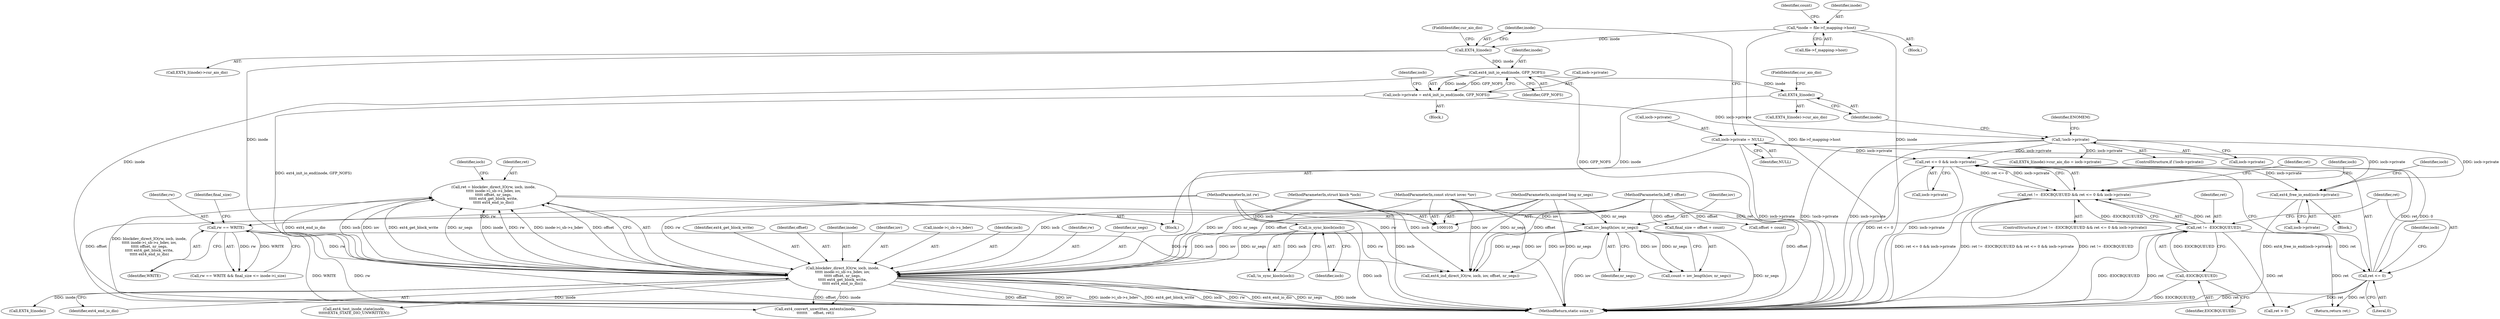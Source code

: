 digraph "0_linux_744692dc059845b2a3022119871846e74d4f6e11_6@pointer" {
"1000221" [label="(Call,ret <= 0 && iocb->private)"];
"1000222" [label="(Call,ret <= 0)"];
"1000217" [label="(Call,ret != -EIOCBQUEUED)"];
"1000189" [label="(Call,ret = blockdev_direct_IO(rw, iocb, inode,\n\t\t\t\t\t inode->i_sb->s_bdev, iov,\n\t\t\t\t\t offset, nr_segs,\n\t\t\t\t\t ext4_get_block_write,\n\t\t\t\t\t ext4_end_io_dio))"];
"1000191" [label="(Call,blockdev_direct_IO(rw, iocb, inode,\n\t\t\t\t\t inode->i_sb->s_bdev, iov,\n\t\t\t\t\t offset, nr_segs,\n\t\t\t\t\t ext4_get_block_write,\n\t\t\t\t\t ext4_end_io_dio))"];
"1000141" [label="(Call,rw == WRITE)"];
"1000106" [label="(MethodParameterIn,int rw)"];
"1000163" [label="(Call,is_sync_kiocb(iocb))"];
"1000107" [label="(MethodParameterIn,struct kiocb *iocb)"];
"1000183" [label="(Call,EXT4_I(inode))"];
"1000170" [label="(Call,ext4_init_io_end(inode, GFP_NOFS))"];
"1000157" [label="(Call,EXT4_I(inode))"];
"1000119" [label="(Call,*inode = file->f_mapping->host)"];
"1000130" [label="(Call,iov_length(iov, nr_segs))"];
"1000108" [label="(MethodParameterIn,const struct iovec *iov)"];
"1000110" [label="(MethodParameterIn,unsigned long nr_segs)"];
"1000109" [label="(MethodParameterIn,loff_t offset)"];
"1000219" [label="(Call,-EIOCBQUEUED)"];
"1000150" [label="(Call,iocb->private = NULL)"];
"1000174" [label="(Call,!iocb->private)"];
"1000166" [label="(Call,iocb->private = ext4_init_io_end(inode, GFP_NOFS))"];
"1000216" [label="(Call,ret != -EIOCBQUEUED && ret <= 0 && iocb->private)"];
"1000229" [label="(Call,ext4_free_io_end(iocb->private))"];
"1000224" [label="(Literal,0)"];
"1000204" [label="(Identifier,ext4_end_io_dio)"];
"1000241" [label="(Call,ret > 0)"];
"1000226" [label="(Identifier,iocb)"];
"1000134" [label="(Call,final_size = offset + count)"];
"1000203" [label="(Identifier,ext4_get_block_write)"];
"1000166" [label="(Call,iocb->private = ext4_init_io_end(inode, GFP_NOFS))"];
"1000129" [label="(Identifier,count)"];
"1000183" [label="(Call,EXT4_I(inode))"];
"1000201" [label="(Identifier,offset)"];
"1000175" [label="(Call,iocb->private)"];
"1000180" [label="(Identifier,ENOMEM)"];
"1000109" [label="(MethodParameterIn,loff_t offset)"];
"1000132" [label="(Identifier,nr_segs)"];
"1000268" [label="(Call,ext4_ind_direct_IO(rw, iocb, iov, offset, nr_segs))"];
"1000225" [label="(Call,iocb->private)"];
"1000172" [label="(Identifier,GFP_NOFS)"];
"1000181" [label="(Call,EXT4_I(inode)->cur_aio_dio = iocb->private)"];
"1000222" [label="(Call,ret <= 0)"];
"1000131" [label="(Identifier,iov)"];
"1000185" [label="(FieldIdentifier,cur_aio_dio)"];
"1000165" [label="(Block,)"];
"1000173" [label="(ControlStructure,if (!iocb->private))"];
"1000194" [label="(Identifier,inode)"];
"1000265" [label="(Return,return ret;)"];
"1000119" [label="(Call,*inode = file->f_mapping->host)"];
"1000230" [label="(Call,iocb->private)"];
"1000159" [label="(FieldIdentifier,cur_aio_dio)"];
"1000191" [label="(Call,blockdev_direct_IO(rw, iocb, inode,\n\t\t\t\t\t inode->i_sb->s_bdev, iov,\n\t\t\t\t\t offset, nr_segs,\n\t\t\t\t\t ext4_get_block_write,\n\t\t\t\t\t ext4_end_io_dio))"];
"1000140" [label="(Call,rw == WRITE && final_size <= inode->i_size)"];
"1000120" [label="(Identifier,inode)"];
"1000162" [label="(Call,!is_sync_kiocb(iocb))"];
"1000217" [label="(Call,ret != -EIOCBQUEUED)"];
"1000157" [label="(Call,EXT4_I(inode))"];
"1000229" [label="(Call,ext4_free_io_end(iocb->private))"];
"1000189" [label="(Call,ret = blockdev_direct_IO(rw, iocb, inode,\n\t\t\t\t\t inode->i_sb->s_bdev, iov,\n\t\t\t\t\t offset, nr_segs,\n\t\t\t\t\t ext4_get_block_write,\n\t\t\t\t\t ext4_end_io_dio))"];
"1000107" [label="(MethodParameterIn,struct kiocb *iocb)"];
"1000235" [label="(Identifier,iocb)"];
"1000242" [label="(Identifier,ret)"];
"1000228" [label="(Block,)"];
"1000154" [label="(Identifier,NULL)"];
"1000216" [label="(Call,ret != -EIOCBQUEUED && ret <= 0 && iocb->private)"];
"1000151" [label="(Call,iocb->private)"];
"1000143" [label="(Identifier,WRITE)"];
"1000190" [label="(Identifier,ret)"];
"1000141" [label="(Call,rw == WRITE)"];
"1000200" [label="(Identifier,iov)"];
"1000184" [label="(Identifier,inode)"];
"1000195" [label="(Call,inode->i_sb->s_bdev)"];
"1000142" [label="(Identifier,rw)"];
"1000110" [label="(MethodParameterIn,unsigned long nr_segs)"];
"1000211" [label="(Call,EXT4_I(inode))"];
"1000108" [label="(MethodParameterIn,const struct iovec *iov)"];
"1000244" [label="(Call,ext4_test_inode_state(inode,\n\t\t\t\t\t\tEXT4_STATE_DIO_UNWRITTEN))"];
"1000176" [label="(Identifier,iocb)"];
"1000170" [label="(Call,ext4_init_io_end(inode, GFP_NOFS))"];
"1000121" [label="(Call,file->f_mapping->host)"];
"1000158" [label="(Identifier,inode)"];
"1000149" [label="(Block,)"];
"1000163" [label="(Call,is_sync_kiocb(iocb))"];
"1000223" [label="(Identifier,ret)"];
"1000193" [label="(Identifier,iocb)"];
"1000207" [label="(Identifier,iocb)"];
"1000192" [label="(Identifier,rw)"];
"1000156" [label="(Call,EXT4_I(inode)->cur_aio_dio)"];
"1000128" [label="(Call,count = iov_length(iov, nr_segs))"];
"1000220" [label="(Identifier,EIOCBQUEUED)"];
"1000150" [label="(Call,iocb->private = NULL)"];
"1000218" [label="(Identifier,ret)"];
"1000164" [label="(Identifier,iocb)"];
"1000174" [label="(Call,!iocb->private)"];
"1000182" [label="(Call,EXT4_I(inode)->cur_aio_dio)"];
"1000251" [label="(Call,ext4_convert_unwritten_extents(inode,\n\t\t\t\t\t\t\t     offset, ret))"];
"1000219" [label="(Call,-EIOCBQUEUED)"];
"1000145" [label="(Identifier,final_size)"];
"1000171" [label="(Identifier,inode)"];
"1000130" [label="(Call,iov_length(iov, nr_segs))"];
"1000106" [label="(MethodParameterIn,int rw)"];
"1000111" [label="(Block,)"];
"1000221" [label="(Call,ret <= 0 && iocb->private)"];
"1000231" [label="(Identifier,iocb)"];
"1000215" [label="(ControlStructure,if (ret != -EIOCBQUEUED && ret <= 0 && iocb->private))"];
"1000202" [label="(Identifier,nr_segs)"];
"1000167" [label="(Call,iocb->private)"];
"1000274" [label="(MethodReturn,static ssize_t)"];
"1000136" [label="(Call,offset + count)"];
"1000221" -> "1000216"  [label="AST: "];
"1000221" -> "1000222"  [label="CFG: "];
"1000221" -> "1000225"  [label="CFG: "];
"1000222" -> "1000221"  [label="AST: "];
"1000225" -> "1000221"  [label="AST: "];
"1000216" -> "1000221"  [label="CFG: "];
"1000221" -> "1000274"  [label="DDG: ret <= 0"];
"1000221" -> "1000274"  [label="DDG: iocb->private"];
"1000221" -> "1000216"  [label="DDG: ret <= 0"];
"1000221" -> "1000216"  [label="DDG: iocb->private"];
"1000222" -> "1000221"  [label="DDG: ret"];
"1000222" -> "1000221"  [label="DDG: 0"];
"1000150" -> "1000221"  [label="DDG: iocb->private"];
"1000174" -> "1000221"  [label="DDG: iocb->private"];
"1000221" -> "1000229"  [label="DDG: iocb->private"];
"1000222" -> "1000224"  [label="CFG: "];
"1000223" -> "1000222"  [label="AST: "];
"1000224" -> "1000222"  [label="AST: "];
"1000226" -> "1000222"  [label="CFG: "];
"1000222" -> "1000274"  [label="DDG: ret"];
"1000217" -> "1000222"  [label="DDG: ret"];
"1000222" -> "1000241"  [label="DDG: ret"];
"1000222" -> "1000265"  [label="DDG: ret"];
"1000217" -> "1000216"  [label="AST: "];
"1000217" -> "1000219"  [label="CFG: "];
"1000218" -> "1000217"  [label="AST: "];
"1000219" -> "1000217"  [label="AST: "];
"1000223" -> "1000217"  [label="CFG: "];
"1000216" -> "1000217"  [label="CFG: "];
"1000217" -> "1000274"  [label="DDG: -EIOCBQUEUED"];
"1000217" -> "1000274"  [label="DDG: ret"];
"1000217" -> "1000216"  [label="DDG: ret"];
"1000217" -> "1000216"  [label="DDG: -EIOCBQUEUED"];
"1000189" -> "1000217"  [label="DDG: ret"];
"1000219" -> "1000217"  [label="DDG: EIOCBQUEUED"];
"1000217" -> "1000241"  [label="DDG: ret"];
"1000217" -> "1000265"  [label="DDG: ret"];
"1000189" -> "1000149"  [label="AST: "];
"1000189" -> "1000191"  [label="CFG: "];
"1000190" -> "1000189"  [label="AST: "];
"1000191" -> "1000189"  [label="AST: "];
"1000207" -> "1000189"  [label="CFG: "];
"1000189" -> "1000274"  [label="DDG: blockdev_direct_IO(rw, iocb, inode,\n\t\t\t\t\t inode->i_sb->s_bdev, iov,\n\t\t\t\t\t offset, nr_segs,\n\t\t\t\t\t ext4_get_block_write,\n\t\t\t\t\t ext4_end_io_dio)"];
"1000191" -> "1000189"  [label="DDG: ext4_end_io_dio"];
"1000191" -> "1000189"  [label="DDG: iov"];
"1000191" -> "1000189"  [label="DDG: ext4_get_block_write"];
"1000191" -> "1000189"  [label="DDG: nr_segs"];
"1000191" -> "1000189"  [label="DDG: iocb"];
"1000191" -> "1000189"  [label="DDG: inode"];
"1000191" -> "1000189"  [label="DDG: offset"];
"1000191" -> "1000189"  [label="DDG: inode->i_sb->s_bdev"];
"1000191" -> "1000189"  [label="DDG: rw"];
"1000191" -> "1000204"  [label="CFG: "];
"1000192" -> "1000191"  [label="AST: "];
"1000193" -> "1000191"  [label="AST: "];
"1000194" -> "1000191"  [label="AST: "];
"1000195" -> "1000191"  [label="AST: "];
"1000200" -> "1000191"  [label="AST: "];
"1000201" -> "1000191"  [label="AST: "];
"1000202" -> "1000191"  [label="AST: "];
"1000203" -> "1000191"  [label="AST: "];
"1000204" -> "1000191"  [label="AST: "];
"1000191" -> "1000274"  [label="DDG: inode"];
"1000191" -> "1000274"  [label="DDG: offset"];
"1000191" -> "1000274"  [label="DDG: iov"];
"1000191" -> "1000274"  [label="DDG: inode->i_sb->s_bdev"];
"1000191" -> "1000274"  [label="DDG: ext4_get_block_write"];
"1000191" -> "1000274"  [label="DDG: iocb"];
"1000191" -> "1000274"  [label="DDG: rw"];
"1000191" -> "1000274"  [label="DDG: ext4_end_io_dio"];
"1000191" -> "1000274"  [label="DDG: nr_segs"];
"1000141" -> "1000191"  [label="DDG: rw"];
"1000106" -> "1000191"  [label="DDG: rw"];
"1000163" -> "1000191"  [label="DDG: iocb"];
"1000107" -> "1000191"  [label="DDG: iocb"];
"1000183" -> "1000191"  [label="DDG: inode"];
"1000157" -> "1000191"  [label="DDG: inode"];
"1000130" -> "1000191"  [label="DDG: iov"];
"1000130" -> "1000191"  [label="DDG: nr_segs"];
"1000108" -> "1000191"  [label="DDG: iov"];
"1000109" -> "1000191"  [label="DDG: offset"];
"1000110" -> "1000191"  [label="DDG: nr_segs"];
"1000191" -> "1000211"  [label="DDG: inode"];
"1000191" -> "1000244"  [label="DDG: inode"];
"1000191" -> "1000251"  [label="DDG: inode"];
"1000191" -> "1000251"  [label="DDG: offset"];
"1000141" -> "1000140"  [label="AST: "];
"1000141" -> "1000143"  [label="CFG: "];
"1000142" -> "1000141"  [label="AST: "];
"1000143" -> "1000141"  [label="AST: "];
"1000145" -> "1000141"  [label="CFG: "];
"1000140" -> "1000141"  [label="CFG: "];
"1000141" -> "1000274"  [label="DDG: rw"];
"1000141" -> "1000274"  [label="DDG: WRITE"];
"1000141" -> "1000140"  [label="DDG: rw"];
"1000141" -> "1000140"  [label="DDG: WRITE"];
"1000106" -> "1000141"  [label="DDG: rw"];
"1000141" -> "1000268"  [label="DDG: rw"];
"1000106" -> "1000105"  [label="AST: "];
"1000106" -> "1000274"  [label="DDG: rw"];
"1000106" -> "1000268"  [label="DDG: rw"];
"1000163" -> "1000162"  [label="AST: "];
"1000163" -> "1000164"  [label="CFG: "];
"1000164" -> "1000163"  [label="AST: "];
"1000162" -> "1000163"  [label="CFG: "];
"1000163" -> "1000274"  [label="DDG: iocb"];
"1000163" -> "1000162"  [label="DDG: iocb"];
"1000107" -> "1000163"  [label="DDG: iocb"];
"1000107" -> "1000105"  [label="AST: "];
"1000107" -> "1000274"  [label="DDG: iocb"];
"1000107" -> "1000268"  [label="DDG: iocb"];
"1000183" -> "1000182"  [label="AST: "];
"1000183" -> "1000184"  [label="CFG: "];
"1000184" -> "1000183"  [label="AST: "];
"1000185" -> "1000183"  [label="CFG: "];
"1000170" -> "1000183"  [label="DDG: inode"];
"1000170" -> "1000166"  [label="AST: "];
"1000170" -> "1000172"  [label="CFG: "];
"1000171" -> "1000170"  [label="AST: "];
"1000172" -> "1000170"  [label="AST: "];
"1000166" -> "1000170"  [label="CFG: "];
"1000170" -> "1000274"  [label="DDG: GFP_NOFS"];
"1000170" -> "1000274"  [label="DDG: inode"];
"1000170" -> "1000166"  [label="DDG: inode"];
"1000170" -> "1000166"  [label="DDG: GFP_NOFS"];
"1000157" -> "1000170"  [label="DDG: inode"];
"1000157" -> "1000156"  [label="AST: "];
"1000157" -> "1000158"  [label="CFG: "];
"1000158" -> "1000157"  [label="AST: "];
"1000159" -> "1000157"  [label="CFG: "];
"1000119" -> "1000157"  [label="DDG: inode"];
"1000119" -> "1000111"  [label="AST: "];
"1000119" -> "1000121"  [label="CFG: "];
"1000120" -> "1000119"  [label="AST: "];
"1000121" -> "1000119"  [label="AST: "];
"1000129" -> "1000119"  [label="CFG: "];
"1000119" -> "1000274"  [label="DDG: file->f_mapping->host"];
"1000119" -> "1000274"  [label="DDG: inode"];
"1000130" -> "1000128"  [label="AST: "];
"1000130" -> "1000132"  [label="CFG: "];
"1000131" -> "1000130"  [label="AST: "];
"1000132" -> "1000130"  [label="AST: "];
"1000128" -> "1000130"  [label="CFG: "];
"1000130" -> "1000274"  [label="DDG: nr_segs"];
"1000130" -> "1000274"  [label="DDG: iov"];
"1000130" -> "1000128"  [label="DDG: iov"];
"1000130" -> "1000128"  [label="DDG: nr_segs"];
"1000108" -> "1000130"  [label="DDG: iov"];
"1000110" -> "1000130"  [label="DDG: nr_segs"];
"1000130" -> "1000268"  [label="DDG: iov"];
"1000130" -> "1000268"  [label="DDG: nr_segs"];
"1000108" -> "1000105"  [label="AST: "];
"1000108" -> "1000274"  [label="DDG: iov"];
"1000108" -> "1000268"  [label="DDG: iov"];
"1000110" -> "1000105"  [label="AST: "];
"1000110" -> "1000274"  [label="DDG: nr_segs"];
"1000110" -> "1000268"  [label="DDG: nr_segs"];
"1000109" -> "1000105"  [label="AST: "];
"1000109" -> "1000274"  [label="DDG: offset"];
"1000109" -> "1000134"  [label="DDG: offset"];
"1000109" -> "1000136"  [label="DDG: offset"];
"1000109" -> "1000251"  [label="DDG: offset"];
"1000109" -> "1000268"  [label="DDG: offset"];
"1000219" -> "1000220"  [label="CFG: "];
"1000220" -> "1000219"  [label="AST: "];
"1000219" -> "1000274"  [label="DDG: EIOCBQUEUED"];
"1000150" -> "1000149"  [label="AST: "];
"1000150" -> "1000154"  [label="CFG: "];
"1000151" -> "1000150"  [label="AST: "];
"1000154" -> "1000150"  [label="AST: "];
"1000158" -> "1000150"  [label="CFG: "];
"1000150" -> "1000274"  [label="DDG: iocb->private"];
"1000150" -> "1000229"  [label="DDG: iocb->private"];
"1000174" -> "1000173"  [label="AST: "];
"1000174" -> "1000175"  [label="CFG: "];
"1000175" -> "1000174"  [label="AST: "];
"1000180" -> "1000174"  [label="CFG: "];
"1000184" -> "1000174"  [label="CFG: "];
"1000174" -> "1000274"  [label="DDG: !iocb->private"];
"1000174" -> "1000274"  [label="DDG: iocb->private"];
"1000166" -> "1000174"  [label="DDG: iocb->private"];
"1000174" -> "1000181"  [label="DDG: iocb->private"];
"1000174" -> "1000229"  [label="DDG: iocb->private"];
"1000166" -> "1000165"  [label="AST: "];
"1000167" -> "1000166"  [label="AST: "];
"1000176" -> "1000166"  [label="CFG: "];
"1000166" -> "1000274"  [label="DDG: ext4_init_io_end(inode, GFP_NOFS)"];
"1000216" -> "1000215"  [label="AST: "];
"1000231" -> "1000216"  [label="CFG: "];
"1000242" -> "1000216"  [label="CFG: "];
"1000216" -> "1000274"  [label="DDG: ret <= 0 && iocb->private"];
"1000216" -> "1000274"  [label="DDG: ret != -EIOCBQUEUED && ret <= 0 && iocb->private"];
"1000216" -> "1000274"  [label="DDG: ret != -EIOCBQUEUED"];
"1000229" -> "1000228"  [label="AST: "];
"1000229" -> "1000230"  [label="CFG: "];
"1000230" -> "1000229"  [label="AST: "];
"1000235" -> "1000229"  [label="CFG: "];
"1000229" -> "1000274"  [label="DDG: ext4_free_io_end(iocb->private)"];
}
